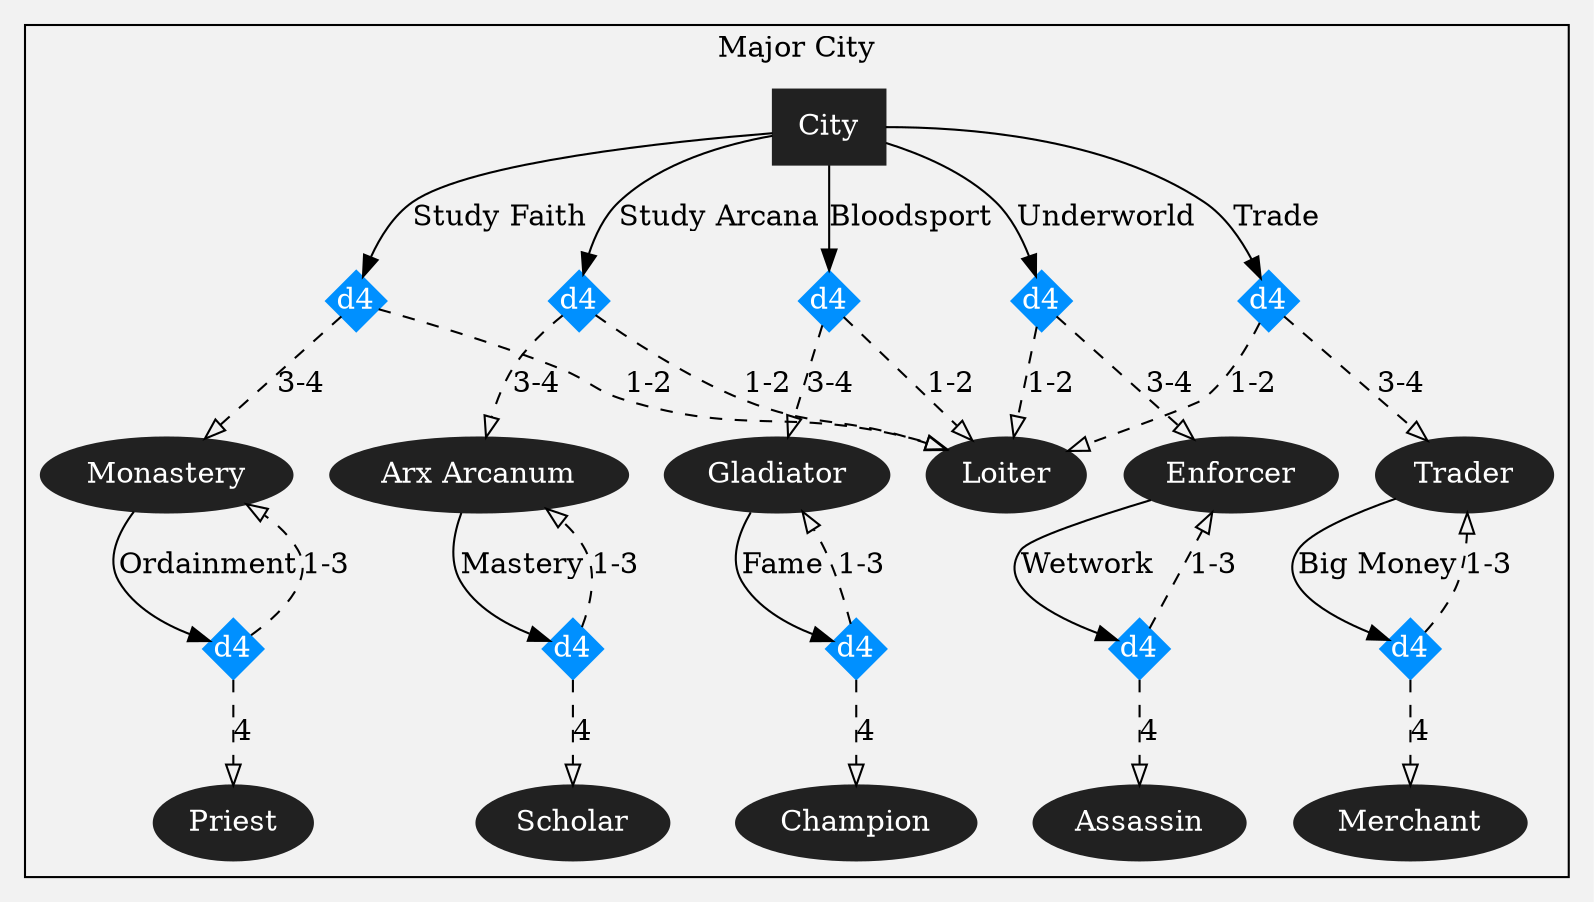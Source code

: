 digraph {
    graph [compound=true, layout=dot, overlap=false, bgcolor="#f2f2f2"];
    node [style=filled, color="#212121", fontcolor="#ffffff"];

    subgraph cluster_city {
        label="Major City";

        "City" [shape=box];

        "City" -> city_college_loiter [label="Study Arcana"];
        city_college_loiter [label="d4", shape=diamond, style=filled, color="#0090ff", width=0.4, height=0.4, fixedsize=true];
        city_college_loiter -> "Loiter" [style=dashed, arrowhead=empty, label="1-2"];
        city_college_loiter -> "Arx Arcanum" [style=dashed, arrowhead=empty, label="3-4"];

        "Arx Arcanum" -> college_scholar_college [label="Mastery"];
        college_scholar_college [label="d4", shape=diamond, style=filled, color="#0090ff", width=0.4, height=0.4, fixedsize=true];
        college_scholar_college -> "Arx Arcanum" [style=dashed, arrowhead=empty, label="1-3"];
        college_scholar_college -> "Scholar" [style=dashed, arrowhead=empty, label="4"];

        "City" -> city_monastery_loiter [label="Study Faith"];
        city_monastery_loiter [label="d4", shape=diamond, style=filled, color="#0090ff", width=0.4, height=0.4, fixedsize=true];
        city_monastery_loiter -> "Loiter" [style=dashed, arrowhead=empty, label="1-2"];
        city_monastery_loiter -> "Monastery" [style=dashed, arrowhead=empty, label="3-4"];

        "Monastery" -> monastery_priest_monastery [label="Ordainment"];
        monastery_priest_monastery [label="d4", shape=diamond, style=filled, color="#0090ff", width=0.4, height=0.4, fixedsize=true];
        monastery_priest_monastery -> "Monastery" [style=dashed, arrowhead=empty, label="1-3"];
        monastery_priest_monastery -> "Priest" [style=dashed, arrowhead=empty, label="4"];

        "City" -> city_gladiator_loiter [label="Bloodsport"];
        city_gladiator_loiter [label="d4", shape=diamond, style=filled, color="#0090ff", width=0.4, height=0.4, fixedsize=true];
        city_gladiator_loiter -> "Loiter" [style=dashed, arrowhead=empty, label="1-2"];
        city_gladiator_loiter -> "Gladiator" [style=dashed, arrowhead=empty, label="3-4"];

        "Gladiator" -> gladiator_chamption_gladiator [label="Fame"];
        gladiator_chamption_gladiator [label="d4", shape=diamond, style=filled, color="#0090ff", width=0.4, height=0.4, fixedsize=true];
        gladiator_chamption_gladiator -> "Gladiator" [style=dashed, arrowhead=empty, label="1-3"];
        gladiator_chamption_gladiator -> "Champion" [style=dashed, arrowhead=empty, label="4"];

        "City" -> city_enforcer_loiter [label="Underworld"];
        city_enforcer_loiter [label="d4", shape=diamond, style=filled, color="#0090ff", width=0.4, height=0.4, fixedsize=true];
        city_enforcer_loiter -> "Loiter" [style=dashed, arrowhead=empty, label="1-2"];
        city_enforcer_loiter -> "Enforcer" [style=dashed, arrowhead=empty, label="3-4"];

        "Enforcer" -> enforcer_assassin_enforcer [label="Wetwork"];
        enforcer_assassin_enforcer [label="d4", shape=diamond, style=filled, color="#0090ff", width=0.4, height=0.4, fixedsize=true];
        enforcer_assassin_enforcer -> "Enforcer" [style=dashed, arrowhead=empty, label="1-3"];
        enforcer_assassin_enforcer -> "Assassin" [style=dashed, arrowhead=empty, label="4"];

        "City" -> city_trader_loiter [label="Trade"];
        city_trader_loiter [label="d4", shape=diamond, style=filled, color="#0090ff", width=0.4, height=0.4, fixedsize=true];
        city_trader_loiter -> "Loiter" [style=dashed, arrowhead=empty, label="1-2"];
        city_trader_loiter -> "Trader" [style=dashed, arrowhead=empty, label="3-4"];

        "Trader" -> trader_merchant_trader [label="Big Money"];
        trader_merchant_trader [label="d4", shape=diamond, style=filled, color="#0090ff", width=0.4, height=0.4, fixedsize=true];
        trader_merchant_trader -> "Trader" [style=dashed, arrowhead=empty, label="1-3"];
        trader_merchant_trader -> "Merchant" [style=dashed, arrowhead=empty, label="4"];
    }
}
